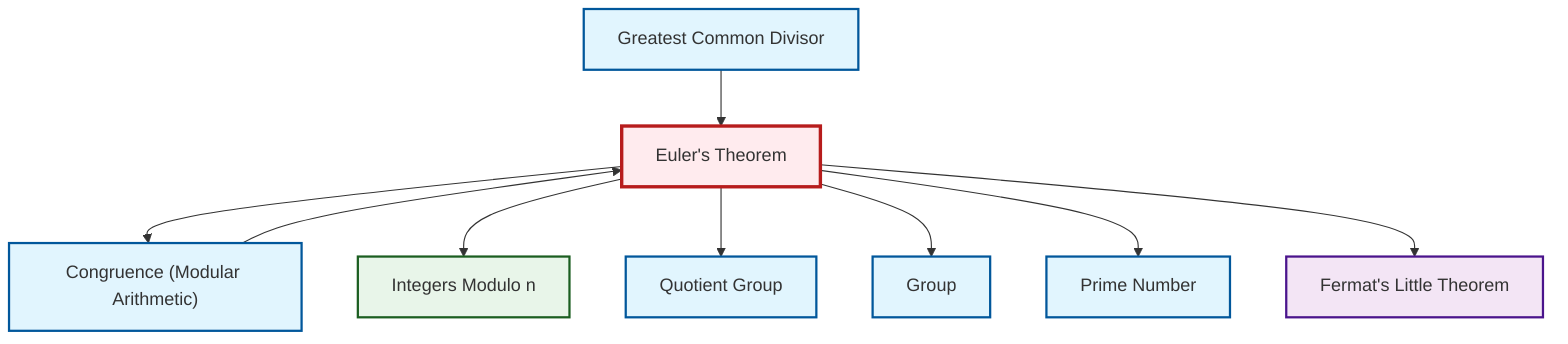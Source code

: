 graph TD
    classDef definition fill:#e1f5fe,stroke:#01579b,stroke-width:2px
    classDef theorem fill:#f3e5f5,stroke:#4a148c,stroke-width:2px
    classDef axiom fill:#fff3e0,stroke:#e65100,stroke-width:2px
    classDef example fill:#e8f5e9,stroke:#1b5e20,stroke-width:2px
    classDef current fill:#ffebee,stroke:#b71c1c,stroke-width:3px
    def-gcd["Greatest Common Divisor"]:::definition
    thm-euler["Euler's Theorem"]:::theorem
    thm-fermat-little["Fermat's Little Theorem"]:::theorem
    def-prime["Prime Number"]:::definition
    ex-quotient-integers-mod-n["Integers Modulo n"]:::example
    def-group["Group"]:::definition
    def-congruence["Congruence (Modular Arithmetic)"]:::definition
    def-quotient-group["Quotient Group"]:::definition
    thm-euler --> def-congruence
    def-congruence --> thm-euler
    thm-euler --> ex-quotient-integers-mod-n
    thm-euler --> def-quotient-group
    def-gcd --> thm-euler
    thm-euler --> def-group
    thm-euler --> def-prime
    thm-euler --> thm-fermat-little
    class thm-euler current
